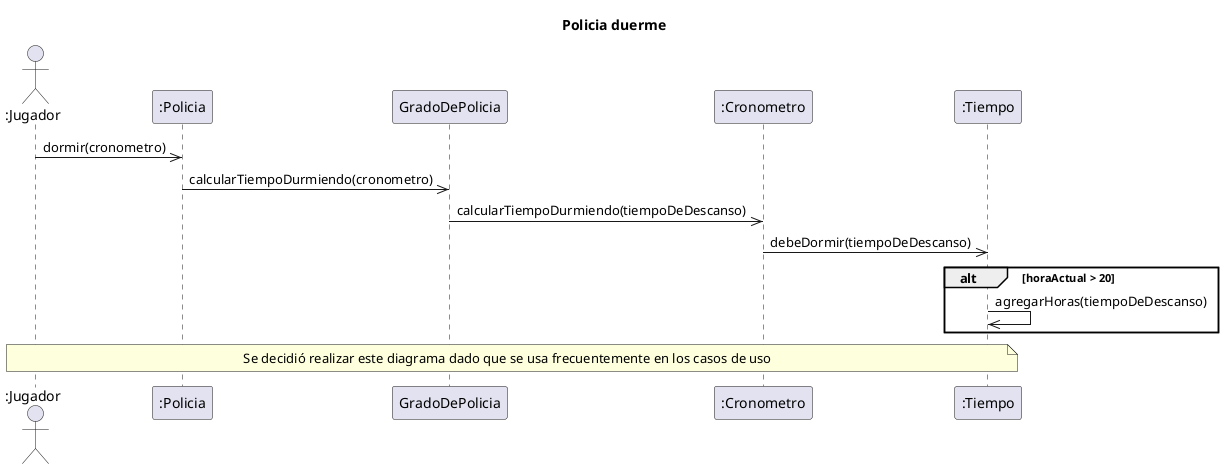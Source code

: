 @startuml
title Policia duerme
actor ":Jugador" as AlgoThief
participant ":Policia" as Policia
participant "GradoDePolicia" as Grado
participant ":Cronometro" as Cronometro
participant ":Tiempo" as Tiempo
    AlgoThief ->> Policia : dormir(cronometro)
    Policia ->> Grado : calcularTiempoDurmiendo(cronometro)
    Grado ->> Cronometro : calcularTiempoDurmiendo(tiempoDeDescanso)
    Cronometro ->> Tiempo : debeDormir(tiempoDeDescanso)
    alt horaActual > 20
        Tiempo ->> Tiempo : agregarHoras(tiempoDeDescanso)
    end
note across: Se decidió realizar este diagrama dado que se usa frecuentemente en los casos de uso

@enduml